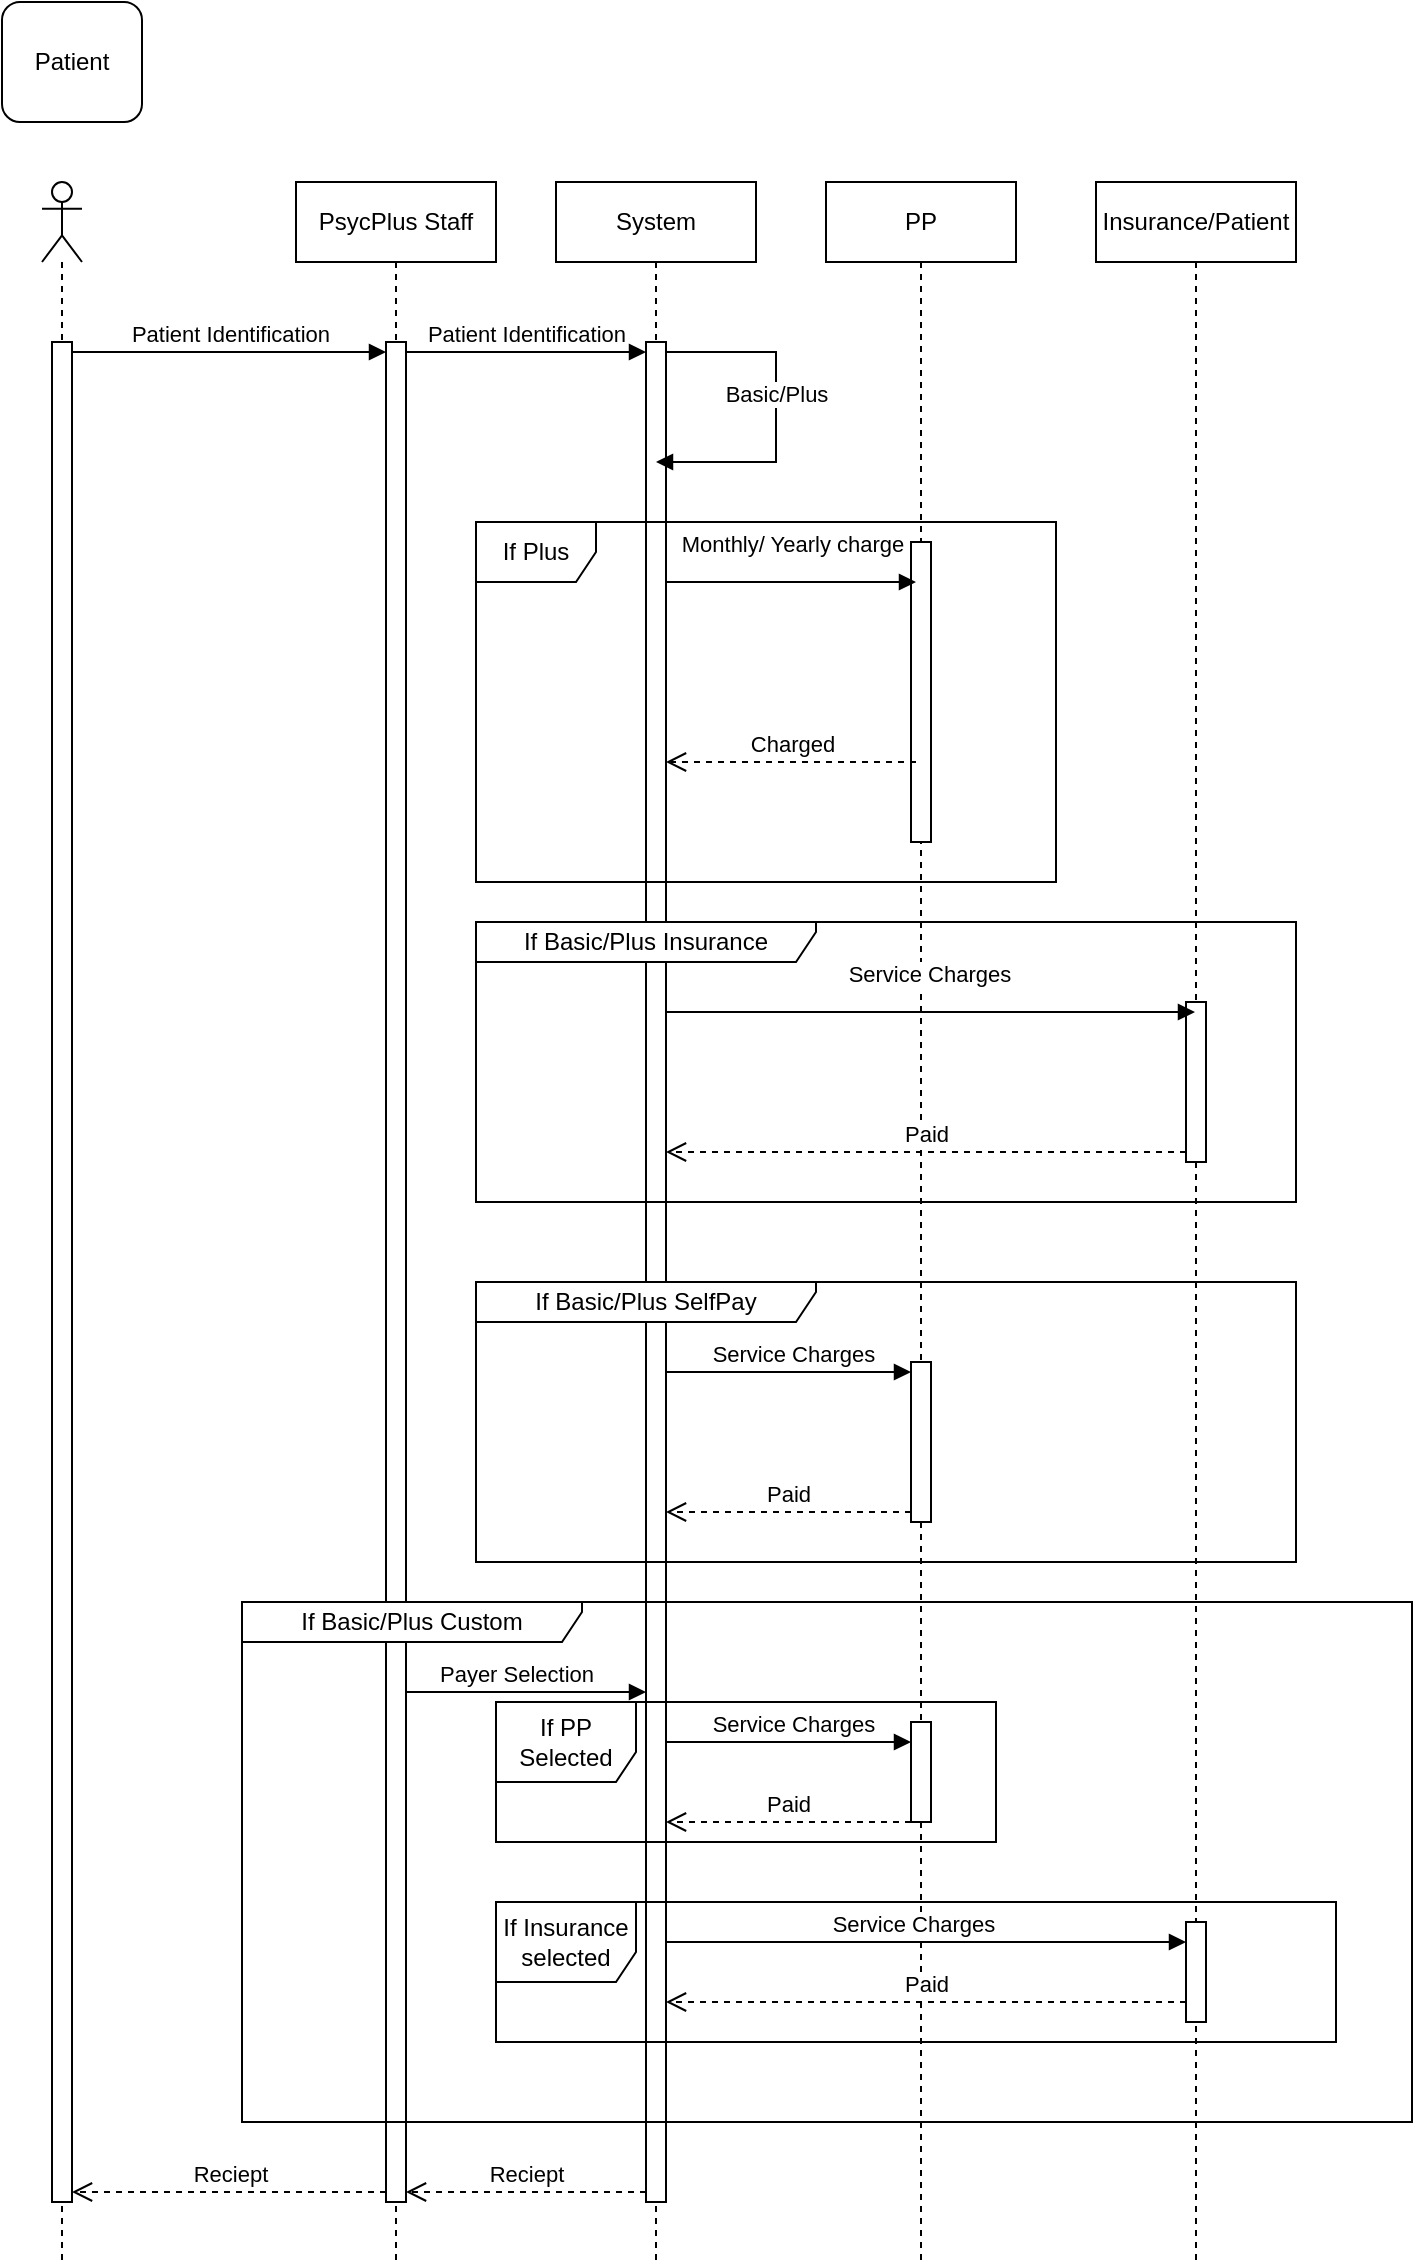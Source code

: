 <mxfile version="22.1.15" type="github">
  <diagram name="Page-1" id="r0tMF0hjpqj20LN4tqHR">
    <mxGraphModel dx="1247" dy="817" grid="1" gridSize="10" guides="1" tooltips="1" connect="1" arrows="1" fold="1" page="1" pageScale="1" pageWidth="850" pageHeight="1100" math="0" shadow="0">
      <root>
        <mxCell id="0" />
        <mxCell id="1" parent="0" />
        <mxCell id="jaTOSob7eUF27mEvSC8X-1" value="" style="shape=umlLifeline;perimeter=lifelinePerimeter;whiteSpace=wrap;html=1;container=1;dropTarget=0;collapsible=0;recursiveResize=0;outlineConnect=0;portConstraint=eastwest;newEdgeStyle={&quot;curved&quot;:0,&quot;rounded&quot;:0};participant=umlActor;" vertex="1" parent="1">
          <mxGeometry x="80" y="120" width="20" height="1040" as="geometry" />
        </mxCell>
        <mxCell id="jaTOSob7eUF27mEvSC8X-8" value="" style="html=1;points=[[0,0,0,0,5],[0,1,0,0,-5],[1,0,0,0,5],[1,1,0,0,-5]];perimeter=orthogonalPerimeter;outlineConnect=0;targetShapes=umlLifeline;portConstraint=eastwest;newEdgeStyle={&quot;curved&quot;:0,&quot;rounded&quot;:0};" vertex="1" parent="jaTOSob7eUF27mEvSC8X-1">
          <mxGeometry x="5" y="80" width="10" height="930" as="geometry" />
        </mxCell>
        <mxCell id="jaTOSob7eUF27mEvSC8X-2" value="Patient" style="rounded=1;whiteSpace=wrap;html=1;" vertex="1" parent="1">
          <mxGeometry x="60" y="30" width="70" height="60" as="geometry" />
        </mxCell>
        <mxCell id="jaTOSob7eUF27mEvSC8X-3" value="PsycPlus Staff" style="shape=umlLifeline;perimeter=lifelinePerimeter;whiteSpace=wrap;html=1;container=1;dropTarget=0;collapsible=0;recursiveResize=0;outlineConnect=0;portConstraint=eastwest;newEdgeStyle={&quot;curved&quot;:0,&quot;rounded&quot;:0};" vertex="1" parent="1">
          <mxGeometry x="207" y="120" width="100" height="1040" as="geometry" />
        </mxCell>
        <mxCell id="jaTOSob7eUF27mEvSC8X-5" value="" style="html=1;points=[[0,0,0,0,5],[0,1,0,0,-5],[1,0,0,0,5],[1,1,0,0,-5]];perimeter=orthogonalPerimeter;outlineConnect=0;targetShapes=umlLifeline;portConstraint=eastwest;newEdgeStyle={&quot;curved&quot;:0,&quot;rounded&quot;:0};" vertex="1" parent="jaTOSob7eUF27mEvSC8X-3">
          <mxGeometry x="45" y="80" width="10" height="930" as="geometry" />
        </mxCell>
        <mxCell id="jaTOSob7eUF27mEvSC8X-4" value="System" style="shape=umlLifeline;perimeter=lifelinePerimeter;whiteSpace=wrap;html=1;container=1;dropTarget=0;collapsible=0;recursiveResize=0;outlineConnect=0;portConstraint=eastwest;newEdgeStyle={&quot;curved&quot;:0,&quot;rounded&quot;:0};" vertex="1" parent="1">
          <mxGeometry x="337" y="120" width="100" height="1040" as="geometry" />
        </mxCell>
        <mxCell id="jaTOSob7eUF27mEvSC8X-10" value="" style="html=1;points=[[0,0,0,0,5],[0,1,0,0,-5],[1,0,0,0,5],[1,1,0,0,-5]];perimeter=orthogonalPerimeter;outlineConnect=0;targetShapes=umlLifeline;portConstraint=eastwest;newEdgeStyle={&quot;curved&quot;:0,&quot;rounded&quot;:0};" vertex="1" parent="jaTOSob7eUF27mEvSC8X-4">
          <mxGeometry x="45" y="80" width="10" height="930" as="geometry" />
        </mxCell>
        <mxCell id="jaTOSob7eUF27mEvSC8X-30" value="Basic/Plus" style="html=1;verticalAlign=bottom;endArrow=block;curved=0;rounded=0;exitX=1;exitY=0;exitDx=0;exitDy=5;exitPerimeter=0;" edge="1" parent="jaTOSob7eUF27mEvSC8X-4" source="jaTOSob7eUF27mEvSC8X-10" target="jaTOSob7eUF27mEvSC8X-4">
          <mxGeometry relative="1" as="geometry">
            <mxPoint x="-65" y="95" as="sourcePoint" />
            <mxPoint x="110" y="180" as="targetPoint" />
            <Array as="points">
              <mxPoint x="110" y="85" />
              <mxPoint x="110" y="140" />
            </Array>
          </mxGeometry>
        </mxCell>
        <mxCell id="jaTOSob7eUF27mEvSC8X-6" value="Patient Identification" style="html=1;verticalAlign=bottom;endArrow=block;curved=0;rounded=0;entryX=0;entryY=0;entryDx=0;entryDy=5;exitX=1;exitY=0;exitDx=0;exitDy=5;exitPerimeter=0;" edge="1" target="jaTOSob7eUF27mEvSC8X-5" parent="1" source="jaTOSob7eUF27mEvSC8X-8">
          <mxGeometry relative="1" as="geometry">
            <mxPoint x="195" y="245" as="sourcePoint" />
          </mxGeometry>
        </mxCell>
        <mxCell id="jaTOSob7eUF27mEvSC8X-11" value="PP" style="shape=umlLifeline;perimeter=lifelinePerimeter;whiteSpace=wrap;html=1;container=1;dropTarget=0;collapsible=0;recursiveResize=0;outlineConnect=0;portConstraint=eastwest;newEdgeStyle={&quot;curved&quot;:0,&quot;rounded&quot;:0};" vertex="1" parent="1">
          <mxGeometry x="472" y="120" width="95" height="1040" as="geometry" />
        </mxCell>
        <mxCell id="jaTOSob7eUF27mEvSC8X-12" value="" style="html=1;points=[[0,0,0,0,5],[0,1,0,0,-5],[1,0,0,0,5],[1,1,0,0,-5]];perimeter=orthogonalPerimeter;outlineConnect=0;targetShapes=umlLifeline;portConstraint=eastwest;newEdgeStyle={&quot;curved&quot;:0,&quot;rounded&quot;:0};" vertex="1" parent="jaTOSob7eUF27mEvSC8X-11">
          <mxGeometry x="42.5" y="180" width="10" height="150" as="geometry" />
        </mxCell>
        <mxCell id="jaTOSob7eUF27mEvSC8X-35" value="" style="html=1;points=[[0,0,0,0,5],[0,1,0,0,-5],[1,0,0,0,5],[1,1,0,0,-5]];perimeter=orthogonalPerimeter;outlineConnect=0;targetShapes=umlLifeline;portConstraint=eastwest;newEdgeStyle={&quot;curved&quot;:0,&quot;rounded&quot;:0};" vertex="1" parent="jaTOSob7eUF27mEvSC8X-11">
          <mxGeometry x="42.5" y="590" width="10" height="80" as="geometry" />
        </mxCell>
        <mxCell id="jaTOSob7eUF27mEvSC8X-40" value="" style="html=1;points=[[0,0,0,0,5],[0,1,0,0,-5],[1,0,0,0,5],[1,1,0,0,-5]];perimeter=orthogonalPerimeter;outlineConnect=0;targetShapes=umlLifeline;portConstraint=eastwest;newEdgeStyle={&quot;curved&quot;:0,&quot;rounded&quot;:0};" vertex="1" parent="jaTOSob7eUF27mEvSC8X-11">
          <mxGeometry x="42.5" y="770" width="10" height="50" as="geometry" />
        </mxCell>
        <mxCell id="jaTOSob7eUF27mEvSC8X-44" value="Paid" style="html=1;verticalAlign=bottom;endArrow=open;dashed=1;endSize=8;curved=0;rounded=0;" edge="1" parent="jaTOSob7eUF27mEvSC8X-11" source="jaTOSob7eUF27mEvSC8X-40">
          <mxGeometry relative="1" as="geometry">
            <mxPoint x="-80" y="820" as="targetPoint" />
            <mxPoint x="42.5" y="809.5" as="sourcePoint" />
            <Array as="points">
              <mxPoint x="-15" y="820" />
            </Array>
          </mxGeometry>
        </mxCell>
        <mxCell id="jaTOSob7eUF27mEvSC8X-42" value="Service Charges&amp;nbsp;" style="html=1;verticalAlign=bottom;endArrow=block;curved=0;rounded=0;" edge="1" parent="jaTOSob7eUF27mEvSC8X-11" target="jaTOSob7eUF27mEvSC8X-40">
          <mxGeometry x="0.061" relative="1" as="geometry">
            <mxPoint x="-80" y="780" as="sourcePoint" />
            <mxPoint x="45" y="780" as="targetPoint" />
            <Array as="points">
              <mxPoint x="-25" y="780" />
            </Array>
            <mxPoint as="offset" />
          </mxGeometry>
        </mxCell>
        <mxCell id="jaTOSob7eUF27mEvSC8X-15" value="Patient Identification" style="html=1;verticalAlign=bottom;endArrow=block;curved=0;rounded=0;entryX=0;entryY=0;entryDx=0;entryDy=5;entryPerimeter=0;" edge="1" parent="1" source="jaTOSob7eUF27mEvSC8X-5" target="jaTOSob7eUF27mEvSC8X-10">
          <mxGeometry relative="1" as="geometry">
            <mxPoint x="267" y="205" as="sourcePoint" />
            <mxPoint x="457" y="310" as="targetPoint" />
          </mxGeometry>
        </mxCell>
        <mxCell id="jaTOSob7eUF27mEvSC8X-18" value="If Plus" style="shape=umlFrame;whiteSpace=wrap;html=1;pointerEvents=0;" vertex="1" parent="1">
          <mxGeometry x="297" y="290" width="290" height="180" as="geometry" />
        </mxCell>
        <mxCell id="jaTOSob7eUF27mEvSC8X-19" value="Monthly/ Yearly charge" style="html=1;verticalAlign=bottom;endArrow=block;curved=0;rounded=0;" edge="1" parent="1">
          <mxGeometry y="10" relative="1" as="geometry">
            <mxPoint x="392" y="320" as="sourcePoint" />
            <mxPoint x="517" y="320" as="targetPoint" />
            <Array as="points">
              <mxPoint x="482" y="320" />
            </Array>
            <mxPoint as="offset" />
          </mxGeometry>
        </mxCell>
        <mxCell id="jaTOSob7eUF27mEvSC8X-21" value="Charged" style="html=1;verticalAlign=bottom;endArrow=open;dashed=1;endSize=8;curved=0;rounded=0;" edge="1" parent="1">
          <mxGeometry relative="1" as="geometry">
            <mxPoint x="392" y="410" as="targetPoint" />
            <mxPoint x="517" y="410" as="sourcePoint" />
            <Array as="points">
              <mxPoint x="477" y="410" />
            </Array>
          </mxGeometry>
        </mxCell>
        <mxCell id="jaTOSob7eUF27mEvSC8X-25" value="Insurance/Patient" style="shape=umlLifeline;perimeter=lifelinePerimeter;whiteSpace=wrap;html=1;container=1;dropTarget=0;collapsible=0;recursiveResize=0;outlineConnect=0;portConstraint=eastwest;newEdgeStyle={&quot;curved&quot;:0,&quot;rounded&quot;:0};" vertex="1" parent="1">
          <mxGeometry x="607" y="120" width="100" height="1040" as="geometry" />
        </mxCell>
        <mxCell id="jaTOSob7eUF27mEvSC8X-27" value="" style="html=1;points=[[0,0,0,0,5],[0,1,0,0,-5],[1,0,0,0,5],[1,1,0,0,-5]];perimeter=orthogonalPerimeter;outlineConnect=0;targetShapes=umlLifeline;portConstraint=eastwest;newEdgeStyle={&quot;curved&quot;:0,&quot;rounded&quot;:0};" vertex="1" parent="jaTOSob7eUF27mEvSC8X-25">
          <mxGeometry x="45" y="410" width="10" height="80" as="geometry" />
        </mxCell>
        <mxCell id="jaTOSob7eUF27mEvSC8X-33" value="If Basic/Plus Insurance" style="shape=umlFrame;whiteSpace=wrap;html=1;pointerEvents=0;width=170;height=20;" vertex="1" parent="1">
          <mxGeometry x="297" y="490" width="410" height="140" as="geometry" />
        </mxCell>
        <mxCell id="jaTOSob7eUF27mEvSC8X-24" value="Service Charges&amp;nbsp;" style="html=1;verticalAlign=bottom;endArrow=block;curved=0;rounded=0;exitX=1;exitY=0;exitDx=0;exitDy=5;exitPerimeter=0;" edge="1" parent="1" target="jaTOSob7eUF27mEvSC8X-25">
          <mxGeometry y="10" relative="1" as="geometry">
            <mxPoint x="392" y="535" as="sourcePoint" />
            <mxPoint x="517" y="565" as="targetPoint" />
            <Array as="points" />
            <mxPoint as="offset" />
          </mxGeometry>
        </mxCell>
        <mxCell id="jaTOSob7eUF27mEvSC8X-34" value="Paid" style="html=1;verticalAlign=bottom;endArrow=open;dashed=1;endSize=8;curved=0;rounded=0;exitX=0;exitY=1;exitDx=0;exitDy=-5;exitPerimeter=0;entryX=1;entryY=1;entryDx=0;entryDy=-5;entryPerimeter=0;" edge="1" parent="1" source="jaTOSob7eUF27mEvSC8X-27">
          <mxGeometry relative="1" as="geometry">
            <mxPoint x="392" y="605" as="targetPoint" />
            <mxPoint x="527" y="420" as="sourcePoint" />
            <Array as="points" />
          </mxGeometry>
        </mxCell>
        <mxCell id="jaTOSob7eUF27mEvSC8X-36" value="If Basic/Plus SelfPay" style="shape=umlFrame;whiteSpace=wrap;html=1;pointerEvents=0;width=170;height=20;" vertex="1" parent="1">
          <mxGeometry x="297" y="670" width="410" height="140" as="geometry" />
        </mxCell>
        <mxCell id="jaTOSob7eUF27mEvSC8X-37" value="Service Charges&amp;nbsp;" style="html=1;verticalAlign=bottom;endArrow=block;curved=0;rounded=0;exitX=1;exitY=0;exitDx=0;exitDy=5;exitPerimeter=0;" edge="1" parent="1" target="jaTOSob7eUF27mEvSC8X-35">
          <mxGeometry x="0.061" relative="1" as="geometry">
            <mxPoint x="392" y="715" as="sourcePoint" />
            <mxPoint x="657" y="715" as="targetPoint" />
            <Array as="points" />
            <mxPoint as="offset" />
          </mxGeometry>
        </mxCell>
        <mxCell id="jaTOSob7eUF27mEvSC8X-39" value="Paid" style="html=1;verticalAlign=bottom;endArrow=open;dashed=1;endSize=8;curved=0;rounded=0;exitX=0;exitY=1;exitDx=0;exitDy=-5;exitPerimeter=0;entryX=1;entryY=1;entryDx=0;entryDy=-5;entryPerimeter=0;" edge="1" parent="1" source="jaTOSob7eUF27mEvSC8X-35">
          <mxGeometry relative="1" as="geometry">
            <mxPoint x="392" y="785" as="targetPoint" />
            <mxPoint x="527" y="600" as="sourcePoint" />
            <Array as="points" />
          </mxGeometry>
        </mxCell>
        <mxCell id="jaTOSob7eUF27mEvSC8X-41" value="If Basic/Plus Custom" style="shape=umlFrame;whiteSpace=wrap;html=1;pointerEvents=0;width=170;height=20;" vertex="1" parent="1">
          <mxGeometry x="180" y="830" width="585" height="260" as="geometry" />
        </mxCell>
        <mxCell id="jaTOSob7eUF27mEvSC8X-45" value="Payer Selection" style="html=1;verticalAlign=bottom;endArrow=block;curved=0;rounded=0;entryX=0;entryY=0;entryDx=0;entryDy=5;entryPerimeter=0;" edge="1" parent="1" source="jaTOSob7eUF27mEvSC8X-5">
          <mxGeometry x="-0.083" relative="1" as="geometry">
            <mxPoint x="214" y="890" as="sourcePoint" />
            <mxPoint x="382" y="875" as="targetPoint" />
            <Array as="points" />
            <mxPoint as="offset" />
          </mxGeometry>
        </mxCell>
        <mxCell id="jaTOSob7eUF27mEvSC8X-46" value="If PP Selected" style="shape=umlFrame;whiteSpace=wrap;html=1;pointerEvents=0;width=70;height=40;" vertex="1" parent="1">
          <mxGeometry x="307" y="880" width="250" height="70" as="geometry" />
        </mxCell>
        <mxCell id="jaTOSob7eUF27mEvSC8X-47" value="If Insurance selected" style="shape=umlFrame;whiteSpace=wrap;html=1;pointerEvents=0;width=70;height=40;" vertex="1" parent="1">
          <mxGeometry x="307" y="980" width="420" height="70" as="geometry" />
        </mxCell>
        <mxCell id="jaTOSob7eUF27mEvSC8X-48" value="" style="html=1;points=[[0,0,0,0,5],[0,1,0,0,-5],[1,0,0,0,5],[1,1,0,0,-5]];perimeter=orthogonalPerimeter;outlineConnect=0;targetShapes=umlLifeline;portConstraint=eastwest;newEdgeStyle={&quot;curved&quot;:0,&quot;rounded&quot;:0};" vertex="1" parent="1">
          <mxGeometry x="652" y="990" width="10" height="50" as="geometry" />
        </mxCell>
        <mxCell id="jaTOSob7eUF27mEvSC8X-49" value="Service Charges&amp;nbsp;" style="html=1;verticalAlign=bottom;endArrow=block;curved=0;rounded=0;" edge="1" parent="1" target="jaTOSob7eUF27mEvSC8X-48">
          <mxGeometry x="-0.038" relative="1" as="geometry">
            <mxPoint x="392" y="1000" as="sourcePoint" />
            <mxPoint x="652" y="1000" as="targetPoint" />
            <Array as="points">
              <mxPoint x="498" y="1000" />
            </Array>
            <mxPoint as="offset" />
          </mxGeometry>
        </mxCell>
        <mxCell id="jaTOSob7eUF27mEvSC8X-50" value="Paid" style="html=1;verticalAlign=bottom;endArrow=open;dashed=1;endSize=8;curved=0;rounded=0;" edge="1" parent="1" source="jaTOSob7eUF27mEvSC8X-48">
          <mxGeometry relative="1" as="geometry">
            <mxPoint x="392" y="1030" as="targetPoint" />
            <mxPoint x="580" y="1030" as="sourcePoint" />
            <Array as="points">
              <mxPoint x="522" y="1030" />
            </Array>
          </mxGeometry>
        </mxCell>
        <mxCell id="jaTOSob7eUF27mEvSC8X-51" value="Reciept" style="html=1;verticalAlign=bottom;endArrow=open;dashed=1;endSize=8;curved=0;rounded=0;exitX=0;exitY=1;exitDx=0;exitDy=-5;exitPerimeter=0;entryX=1;entryY=1;entryDx=0;entryDy=-5;entryPerimeter=0;" edge="1" parent="1" target="jaTOSob7eUF27mEvSC8X-5">
          <mxGeometry relative="1" as="geometry">
            <mxPoint x="147" y="1120" as="targetPoint" />
            <mxPoint x="382" y="1125" as="sourcePoint" />
            <Array as="points" />
          </mxGeometry>
        </mxCell>
        <mxCell id="jaTOSob7eUF27mEvSC8X-52" value="Reciept" style="html=1;verticalAlign=bottom;endArrow=open;dashed=1;endSize=8;curved=0;rounded=0;exitX=0;exitY=1;exitDx=0;exitDy=-5;exitPerimeter=0;entryX=1;entryY=1;entryDx=0;entryDy=-5;entryPerimeter=0;" edge="1" parent="1" source="jaTOSob7eUF27mEvSC8X-5" target="jaTOSob7eUF27mEvSC8X-8">
          <mxGeometry relative="1" as="geometry">
            <mxPoint x="80" y="1190" as="targetPoint" />
            <mxPoint x="200" y="1190" as="sourcePoint" />
            <Array as="points" />
          </mxGeometry>
        </mxCell>
      </root>
    </mxGraphModel>
  </diagram>
</mxfile>

